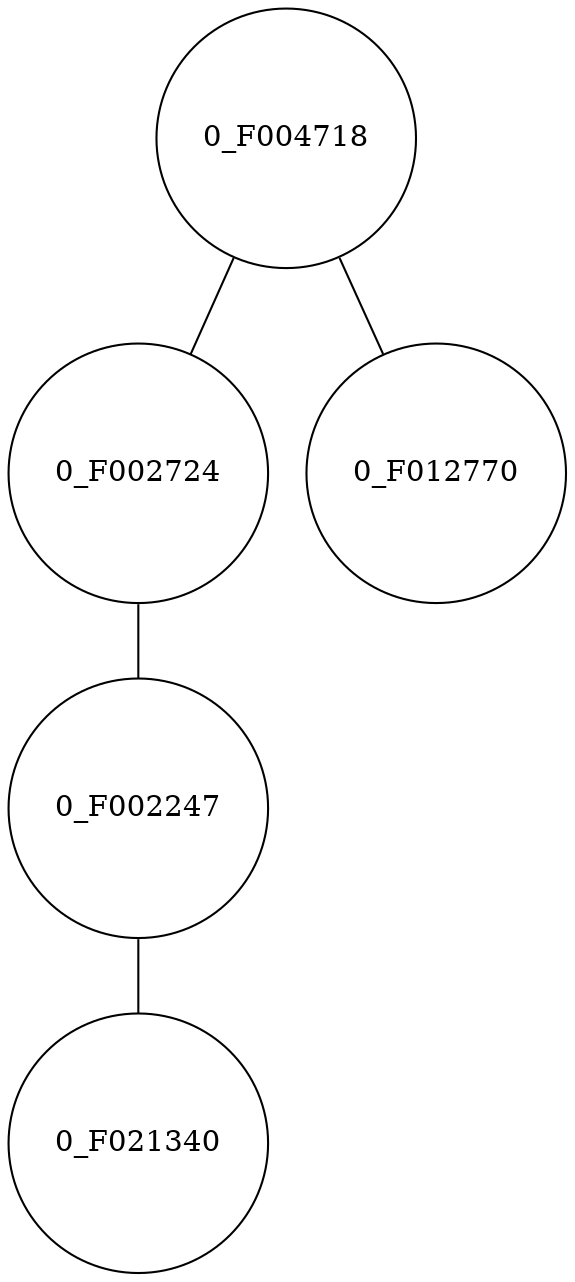 graph network2 {
	node [shape=circle];

	"0_F002247" -- "0_F021340" [color=black];
	"0_F002724" -- "0_F002247" [color=black];
	"0_F004718" -- "0_F012770" [color=black];
	"0_F004718" -- "0_F002724" [color=black];
}
